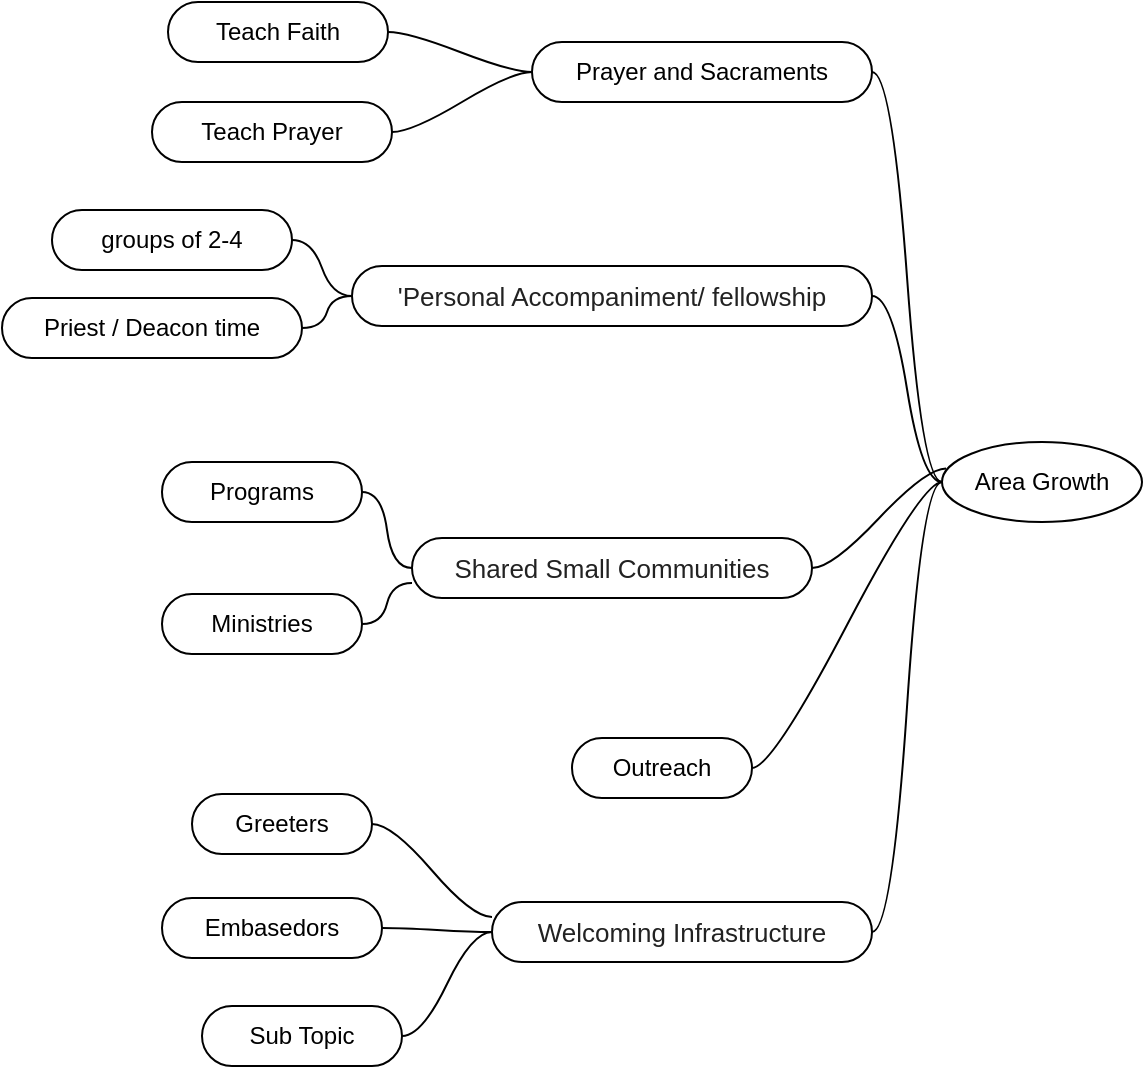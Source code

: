 <mxfile version="27.1.1">
  <diagram name="Page-1" id="K4HAHvxAuoOAxFSF4gQe">
    <mxGraphModel dx="1042" dy="561" grid="1" gridSize="10" guides="1" tooltips="1" connect="1" arrows="1" fold="1" page="1" pageScale="1" pageWidth="850" pageHeight="1100" math="0" shadow="0">
      <root>
        <mxCell id="0" />
        <mxCell id="1" parent="0" />
        <mxCell id="avbQEoiilErEEHXb16f6-1" value="Area Growth" style="ellipse;whiteSpace=wrap;html=1;align=center;newEdgeStyle={&quot;edgeStyle&quot;:&quot;entityRelationEdgeStyle&quot;,&quot;startArrow&quot;:&quot;none&quot;,&quot;endArrow&quot;:&quot;none&quot;,&quot;segment&quot;:10,&quot;curved&quot;:1,&quot;sourcePerimeterSpacing&quot;:0,&quot;targetPerimeterSpacing&quot;:0};treeFolding=1;treeMoving=1;" parent="1" vertex="1">
          <mxGeometry x="710" y="240" width="100" height="40" as="geometry" />
        </mxCell>
        <mxCell id="avbQEoiilErEEHXb16f6-2" value="Prayer and Sacraments" style="whiteSpace=wrap;html=1;rounded=1;arcSize=50;align=center;verticalAlign=middle;strokeWidth=1;autosize=1;spacing=4;treeFolding=1;treeMoving=1;newEdgeStyle={&quot;edgeStyle&quot;:&quot;entityRelationEdgeStyle&quot;,&quot;startArrow&quot;:&quot;none&quot;,&quot;endArrow&quot;:&quot;none&quot;,&quot;segment&quot;:10,&quot;curved&quot;:1,&quot;sourcePerimeterSpacing&quot;:0,&quot;targetPerimeterSpacing&quot;:0};" parent="1" vertex="1">
          <mxGeometry x="505" y="40" width="170" height="30" as="geometry" />
        </mxCell>
        <mxCell id="avbQEoiilErEEHXb16f6-3" value="" style="edgeStyle=entityRelationEdgeStyle;startArrow=none;endArrow=none;segment=10;curved=1;sourcePerimeterSpacing=0;targetPerimeterSpacing=0;rounded=0;" parent="1" source="avbQEoiilErEEHXb16f6-1" target="avbQEoiilErEEHXb16f6-2" edge="1">
          <mxGeometry relative="1" as="geometry">
            <mxPoint x="510" y="130" as="sourcePoint" />
          </mxGeometry>
        </mxCell>
        <mxCell id="avbQEoiilErEEHXb16f6-4" value="&lt;span style=&quot;color: rgb(34, 34, 34); font-family: Arial, Helvetica, sans-serif; font-size: small; text-align: start; background-color: rgb(255, 255, 255);&quot;&gt;Welcoming Infrastructure&lt;/span&gt;" style="whiteSpace=wrap;html=1;rounded=1;arcSize=50;align=center;verticalAlign=middle;strokeWidth=1;autosize=1;spacing=4;treeFolding=1;treeMoving=1;newEdgeStyle={&quot;edgeStyle&quot;:&quot;entityRelationEdgeStyle&quot;,&quot;startArrow&quot;:&quot;none&quot;,&quot;endArrow&quot;:&quot;none&quot;,&quot;segment&quot;:10,&quot;curved&quot;:1,&quot;sourcePerimeterSpacing&quot;:0,&quot;targetPerimeterSpacing&quot;:0};" parent="1" vertex="1">
          <mxGeometry x="485" y="470" width="190" height="30" as="geometry" />
        </mxCell>
        <mxCell id="avbQEoiilErEEHXb16f6-5" value="" style="edgeStyle=entityRelationEdgeStyle;startArrow=none;endArrow=none;segment=10;curved=1;sourcePerimeterSpacing=0;targetPerimeterSpacing=0;rounded=0;exitX=0;exitY=0.5;exitDx=0;exitDy=0;" parent="1" source="avbQEoiilErEEHXb16f6-1" target="avbQEoiilErEEHXb16f6-4" edge="1">
          <mxGeometry relative="1" as="geometry">
            <mxPoint x="500" y="480" as="sourcePoint" />
          </mxGeometry>
        </mxCell>
        <mxCell id="avbQEoiilErEEHXb16f6-6" value="&lt;span style=&quot;color: rgb(34, 34, 34); font-family: Arial, Helvetica, sans-serif; font-size: small; text-align: start; background-color: rgb(255, 255, 255);&quot;&gt;Shared Small Communities&lt;/span&gt;" style="whiteSpace=wrap;html=1;rounded=1;arcSize=50;align=center;verticalAlign=middle;strokeWidth=1;autosize=1;spacing=4;treeFolding=1;treeMoving=1;newEdgeStyle={&quot;edgeStyle&quot;:&quot;entityRelationEdgeStyle&quot;,&quot;startArrow&quot;:&quot;none&quot;,&quot;endArrow&quot;:&quot;none&quot;,&quot;segment&quot;:10,&quot;curved&quot;:1,&quot;sourcePerimeterSpacing&quot;:0,&quot;targetPerimeterSpacing&quot;:0};" parent="1" vertex="1">
          <mxGeometry x="445" y="288" width="200" height="30" as="geometry" />
        </mxCell>
        <mxCell id="avbQEoiilErEEHXb16f6-7" value="" style="edgeStyle=entityRelationEdgeStyle;startArrow=none;endArrow=none;segment=10;curved=1;sourcePerimeterSpacing=0;targetPerimeterSpacing=0;rounded=0;exitX=0.02;exitY=0.33;exitDx=0;exitDy=0;exitPerimeter=0;" parent="1" source="avbQEoiilErEEHXb16f6-1" target="avbQEoiilErEEHXb16f6-6" edge="1">
          <mxGeometry relative="1" as="geometry">
            <mxPoint x="465" y="330" as="sourcePoint" />
            <Array as="points">
              <mxPoint x="680" y="190" />
            </Array>
          </mxGeometry>
        </mxCell>
        <mxCell id="avbQEoiilErEEHXb16f6-8" value="&lt;span style=&quot;color: rgb(34, 34, 34); font-family: Arial, Helvetica, sans-serif; font-size: small; text-align: start; background-color: rgb(255, 255, 255);&quot;&gt;&#39;Personal Accompaniment/ fellowship&lt;/span&gt;" style="whiteSpace=wrap;html=1;rounded=1;arcSize=50;align=center;verticalAlign=middle;strokeWidth=1;autosize=1;spacing=4;treeFolding=1;treeMoving=1;newEdgeStyle={&quot;edgeStyle&quot;:&quot;entityRelationEdgeStyle&quot;,&quot;startArrow&quot;:&quot;none&quot;,&quot;endArrow&quot;:&quot;none&quot;,&quot;segment&quot;:10,&quot;curved&quot;:1,&quot;sourcePerimeterSpacing&quot;:0,&quot;targetPerimeterSpacing&quot;:0};" parent="1" vertex="1">
          <mxGeometry x="415" y="152" width="260" height="30" as="geometry" />
        </mxCell>
        <mxCell id="avbQEoiilErEEHXb16f6-9" value="" style="edgeStyle=entityRelationEdgeStyle;startArrow=none;endArrow=none;segment=10;curved=1;sourcePerimeterSpacing=0;targetPerimeterSpacing=0;rounded=0;" parent="1" source="avbQEoiilErEEHXb16f6-1" target="avbQEoiilErEEHXb16f6-8" edge="1">
          <mxGeometry relative="1" as="geometry">
            <mxPoint x="465" y="194" as="sourcePoint" />
          </mxGeometry>
        </mxCell>
        <mxCell id="avbQEoiilErEEHXb16f6-10" value="Outreach" style="whiteSpace=wrap;html=1;rounded=1;arcSize=50;align=center;verticalAlign=middle;strokeWidth=1;autosize=1;spacing=4;treeFolding=1;treeMoving=1;newEdgeStyle={&quot;edgeStyle&quot;:&quot;entityRelationEdgeStyle&quot;,&quot;startArrow&quot;:&quot;none&quot;,&quot;endArrow&quot;:&quot;none&quot;,&quot;segment&quot;:10,&quot;curved&quot;:1,&quot;sourcePerimeterSpacing&quot;:0,&quot;targetPerimeterSpacing&quot;:0};" parent="1" vertex="1">
          <mxGeometry x="525" y="388" width="90" height="30" as="geometry" />
        </mxCell>
        <mxCell id="avbQEoiilErEEHXb16f6-11" value="" style="edgeStyle=entityRelationEdgeStyle;startArrow=none;endArrow=none;segment=10;curved=1;sourcePerimeterSpacing=0;targetPerimeterSpacing=0;rounded=0;" parent="1" source="avbQEoiilErEEHXb16f6-1" target="avbQEoiilErEEHXb16f6-10" edge="1">
          <mxGeometry relative="1" as="geometry">
            <mxPoint x="490" y="430" as="sourcePoint" />
          </mxGeometry>
        </mxCell>
        <mxCell id="TRmc7Pw4hhdz3kQGDths-1" value="Programs" style="whiteSpace=wrap;html=1;rounded=1;arcSize=50;align=center;verticalAlign=middle;strokeWidth=1;autosize=1;spacing=4;treeFolding=1;treeMoving=1;newEdgeStyle={&quot;edgeStyle&quot;:&quot;entityRelationEdgeStyle&quot;,&quot;startArrow&quot;:&quot;none&quot;,&quot;endArrow&quot;:&quot;none&quot;,&quot;segment&quot;:10,&quot;curved&quot;:1,&quot;sourcePerimeterSpacing&quot;:0,&quot;targetPerimeterSpacing&quot;:0};" vertex="1" parent="1">
          <mxGeometry x="320" y="250" width="100" height="30" as="geometry" />
        </mxCell>
        <mxCell id="TRmc7Pw4hhdz3kQGDths-2" value="" style="edgeStyle=entityRelationEdgeStyle;startArrow=none;endArrow=none;segment=10;curved=1;sourcePerimeterSpacing=0;targetPerimeterSpacing=0;rounded=0;" edge="1" target="TRmc7Pw4hhdz3kQGDths-1" parent="1" source="avbQEoiilErEEHXb16f6-6">
          <mxGeometry relative="1" as="geometry">
            <mxPoint x="330" y="310" as="sourcePoint" />
          </mxGeometry>
        </mxCell>
        <mxCell id="TRmc7Pw4hhdz3kQGDths-3" value="Greeters" style="whiteSpace=wrap;html=1;rounded=1;arcSize=50;align=center;verticalAlign=middle;strokeWidth=1;autosize=1;spacing=4;treeFolding=1;treeMoving=1;newEdgeStyle={&quot;edgeStyle&quot;:&quot;entityRelationEdgeStyle&quot;,&quot;startArrow&quot;:&quot;none&quot;,&quot;endArrow&quot;:&quot;none&quot;,&quot;segment&quot;:10,&quot;curved&quot;:1,&quot;sourcePerimeterSpacing&quot;:0,&quot;targetPerimeterSpacing&quot;:0};" vertex="1" parent="1">
          <mxGeometry x="335" y="416" width="90" height="30" as="geometry" />
        </mxCell>
        <mxCell id="TRmc7Pw4hhdz3kQGDths-4" value="" style="edgeStyle=entityRelationEdgeStyle;startArrow=none;endArrow=none;segment=10;curved=1;sourcePerimeterSpacing=0;targetPerimeterSpacing=0;rounded=0;exitX=0;exitY=0.25;exitDx=0;exitDy=0;" edge="1" target="TRmc7Pw4hhdz3kQGDths-3" parent="1" source="avbQEoiilErEEHXb16f6-4">
          <mxGeometry relative="1" as="geometry">
            <mxPoint x="300" y="458" as="sourcePoint" />
          </mxGeometry>
        </mxCell>
        <mxCell id="TRmc7Pw4hhdz3kQGDths-5" value="Embasedors" style="whiteSpace=wrap;html=1;rounded=1;arcSize=50;align=center;verticalAlign=middle;strokeWidth=1;autosize=1;spacing=4;treeFolding=1;treeMoving=1;newEdgeStyle={&quot;edgeStyle&quot;:&quot;entityRelationEdgeStyle&quot;,&quot;startArrow&quot;:&quot;none&quot;,&quot;endArrow&quot;:&quot;none&quot;,&quot;segment&quot;:10,&quot;curved&quot;:1,&quot;sourcePerimeterSpacing&quot;:0,&quot;targetPerimeterSpacing&quot;:0};" vertex="1" parent="1">
          <mxGeometry x="320" y="468" width="110" height="30" as="geometry" />
        </mxCell>
        <mxCell id="TRmc7Pw4hhdz3kQGDths-6" value="" style="edgeStyle=entityRelationEdgeStyle;startArrow=none;endArrow=none;segment=10;curved=1;sourcePerimeterSpacing=0;targetPerimeterSpacing=0;rounded=0;" edge="1" target="TRmc7Pw4hhdz3kQGDths-5" parent="1" source="avbQEoiilErEEHXb16f6-4">
          <mxGeometry relative="1" as="geometry">
            <mxPoint x="295" y="510" as="sourcePoint" />
          </mxGeometry>
        </mxCell>
        <mxCell id="TRmc7Pw4hhdz3kQGDths-7" value="Ministries" style="whiteSpace=wrap;html=1;rounded=1;arcSize=50;align=center;verticalAlign=middle;strokeWidth=1;autosize=1;spacing=4;treeFolding=1;treeMoving=1;newEdgeStyle={&quot;edgeStyle&quot;:&quot;entityRelationEdgeStyle&quot;,&quot;startArrow&quot;:&quot;none&quot;,&quot;endArrow&quot;:&quot;none&quot;,&quot;segment&quot;:10,&quot;curved&quot;:1,&quot;sourcePerimeterSpacing&quot;:0,&quot;targetPerimeterSpacing&quot;:0};" vertex="1" parent="1">
          <mxGeometry x="320" y="316" width="100" height="30" as="geometry" />
        </mxCell>
        <mxCell id="TRmc7Pw4hhdz3kQGDths-8" value="" style="edgeStyle=entityRelationEdgeStyle;startArrow=none;endArrow=none;segment=10;curved=1;sourcePerimeterSpacing=0;targetPerimeterSpacing=0;rounded=0;exitX=0;exitY=0.75;exitDx=0;exitDy=0;" edge="1" target="TRmc7Pw4hhdz3kQGDths-7" parent="1" source="avbQEoiilErEEHXb16f6-6">
          <mxGeometry relative="1" as="geometry">
            <mxPoint x="290" y="358" as="sourcePoint" />
          </mxGeometry>
        </mxCell>
        <mxCell id="TRmc7Pw4hhdz3kQGDths-9" value="groups of 2-4" style="whiteSpace=wrap;html=1;rounded=1;arcSize=50;align=center;verticalAlign=middle;strokeWidth=1;autosize=1;spacing=4;treeFolding=1;treeMoving=1;newEdgeStyle={&quot;edgeStyle&quot;:&quot;entityRelationEdgeStyle&quot;,&quot;startArrow&quot;:&quot;none&quot;,&quot;endArrow&quot;:&quot;none&quot;,&quot;segment&quot;:10,&quot;curved&quot;:1,&quot;sourcePerimeterSpacing&quot;:0,&quot;targetPerimeterSpacing&quot;:0};" vertex="1" parent="1">
          <mxGeometry x="265" y="124" width="120" height="30" as="geometry" />
        </mxCell>
        <mxCell id="TRmc7Pw4hhdz3kQGDths-10" value="" style="edgeStyle=entityRelationEdgeStyle;startArrow=none;endArrow=none;segment=10;curved=1;sourcePerimeterSpacing=0;targetPerimeterSpacing=0;rounded=0;" edge="1" target="TRmc7Pw4hhdz3kQGDths-9" parent="1" source="avbQEoiilErEEHXb16f6-8">
          <mxGeometry relative="1" as="geometry">
            <mxPoint x="290" y="166" as="sourcePoint" />
          </mxGeometry>
        </mxCell>
        <mxCell id="TRmc7Pw4hhdz3kQGDths-11" value="Priest / Deacon time" style="whiteSpace=wrap;html=1;rounded=1;arcSize=50;align=center;verticalAlign=middle;strokeWidth=1;autosize=1;spacing=4;treeFolding=1;treeMoving=1;newEdgeStyle={&quot;edgeStyle&quot;:&quot;entityRelationEdgeStyle&quot;,&quot;startArrow&quot;:&quot;none&quot;,&quot;endArrow&quot;:&quot;none&quot;,&quot;segment&quot;:10,&quot;curved&quot;:1,&quot;sourcePerimeterSpacing&quot;:0,&quot;targetPerimeterSpacing&quot;:0};" vertex="1" parent="1">
          <mxGeometry x="240" y="168" width="150" height="30" as="geometry" />
        </mxCell>
        <mxCell id="TRmc7Pw4hhdz3kQGDths-12" value="" style="edgeStyle=entityRelationEdgeStyle;startArrow=none;endArrow=none;segment=10;curved=1;sourcePerimeterSpacing=0;targetPerimeterSpacing=0;rounded=0;exitX=0;exitY=0.5;exitDx=0;exitDy=0;" edge="1" target="TRmc7Pw4hhdz3kQGDths-11" parent="1" source="avbQEoiilErEEHXb16f6-8">
          <mxGeometry relative="1" as="geometry">
            <mxPoint x="370" y="167" as="sourcePoint" />
          </mxGeometry>
        </mxCell>
        <mxCell id="TRmc7Pw4hhdz3kQGDths-13" value="Sub Topic" style="whiteSpace=wrap;html=1;rounded=1;arcSize=50;align=center;verticalAlign=middle;strokeWidth=1;autosize=1;spacing=4;treeFolding=1;treeMoving=1;newEdgeStyle={&quot;edgeStyle&quot;:&quot;entityRelationEdgeStyle&quot;,&quot;startArrow&quot;:&quot;none&quot;,&quot;endArrow&quot;:&quot;none&quot;,&quot;segment&quot;:10,&quot;curved&quot;:1,&quot;sourcePerimeterSpacing&quot;:0,&quot;targetPerimeterSpacing&quot;:0};" vertex="1" parent="1">
          <mxGeometry x="340" y="522" width="100" height="30" as="geometry" />
        </mxCell>
        <mxCell id="TRmc7Pw4hhdz3kQGDths-14" value="" style="edgeStyle=entityRelationEdgeStyle;startArrow=none;endArrow=none;segment=10;curved=1;sourcePerimeterSpacing=0;targetPerimeterSpacing=0;rounded=0;exitX=0;exitY=0.5;exitDx=0;exitDy=0;" edge="1" target="TRmc7Pw4hhdz3kQGDths-13" parent="1" source="avbQEoiilErEEHXb16f6-4">
          <mxGeometry relative="1" as="geometry">
            <mxPoint x="310" y="564" as="sourcePoint" />
          </mxGeometry>
        </mxCell>
        <mxCell id="TRmc7Pw4hhdz3kQGDths-15" value="Teach Faith" style="whiteSpace=wrap;html=1;rounded=1;arcSize=50;align=center;verticalAlign=middle;strokeWidth=1;autosize=1;spacing=4;treeFolding=1;treeMoving=1;newEdgeStyle={&quot;edgeStyle&quot;:&quot;entityRelationEdgeStyle&quot;,&quot;startArrow&quot;:&quot;none&quot;,&quot;endArrow&quot;:&quot;none&quot;,&quot;segment&quot;:10,&quot;curved&quot;:1,&quot;sourcePerimeterSpacing&quot;:0,&quot;targetPerimeterSpacing&quot;:0};" vertex="1" parent="1">
          <mxGeometry x="323" y="20" width="110" height="30" as="geometry" />
        </mxCell>
        <mxCell id="TRmc7Pw4hhdz3kQGDths-16" value="" style="edgeStyle=entityRelationEdgeStyle;startArrow=none;endArrow=none;segment=10;curved=1;sourcePerimeterSpacing=0;targetPerimeterSpacing=0;rounded=0;exitX=0;exitY=0.5;exitDx=0;exitDy=0;" edge="1" target="TRmc7Pw4hhdz3kQGDths-15" parent="1" source="avbQEoiilErEEHXb16f6-2">
          <mxGeometry relative="1" as="geometry">
            <mxPoint x="295" y="80" as="sourcePoint" />
          </mxGeometry>
        </mxCell>
        <mxCell id="TRmc7Pw4hhdz3kQGDths-17" value="Teach Prayer" style="whiteSpace=wrap;html=1;rounded=1;arcSize=50;align=center;verticalAlign=middle;strokeWidth=1;autosize=1;spacing=4;treeFolding=1;treeMoving=1;newEdgeStyle={&quot;edgeStyle&quot;:&quot;entityRelationEdgeStyle&quot;,&quot;startArrow&quot;:&quot;none&quot;,&quot;endArrow&quot;:&quot;none&quot;,&quot;segment&quot;:10,&quot;curved&quot;:1,&quot;sourcePerimeterSpacing&quot;:0,&quot;targetPerimeterSpacing&quot;:0};" vertex="1" parent="1">
          <mxGeometry x="315" y="70" width="120" height="30" as="geometry" />
        </mxCell>
        <mxCell id="TRmc7Pw4hhdz3kQGDths-18" value="" style="edgeStyle=entityRelationEdgeStyle;startArrow=none;endArrow=none;segment=10;curved=1;sourcePerimeterSpacing=0;targetPerimeterSpacing=0;rounded=0;exitX=0;exitY=0.5;exitDx=0;exitDy=0;" edge="1" target="TRmc7Pw4hhdz3kQGDths-17" parent="1" source="avbQEoiilErEEHXb16f6-2">
          <mxGeometry relative="1" as="geometry">
            <mxPoint x="220" y="287" as="sourcePoint" />
          </mxGeometry>
        </mxCell>
      </root>
    </mxGraphModel>
  </diagram>
</mxfile>
